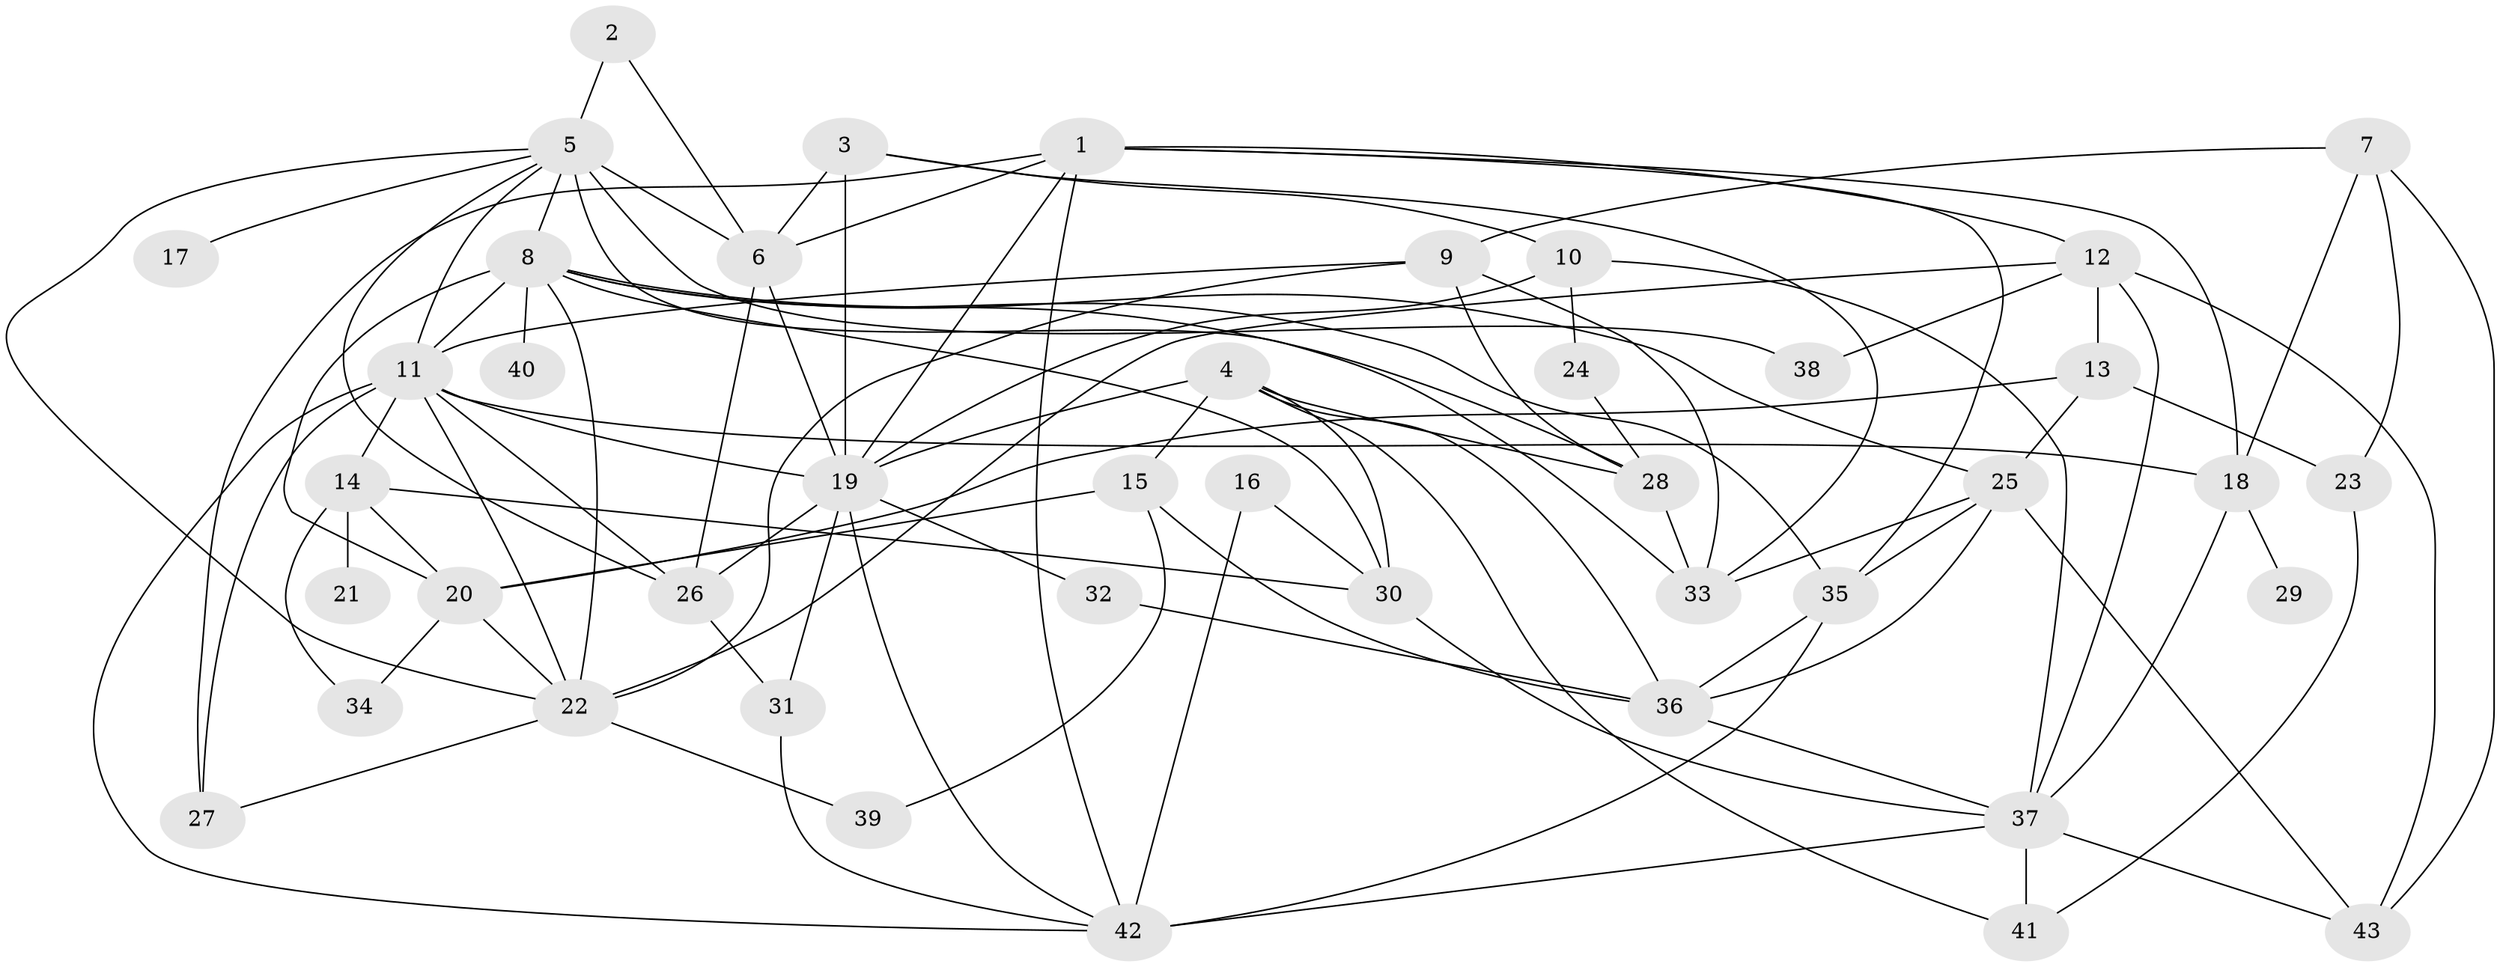 // original degree distribution, {9: 0.0070921985815602835, 5: 0.09219858156028368, 7: 0.014184397163120567, 4: 0.10638297872340426, 6: 0.05673758865248227, 3: 0.2553191489361702, 2: 0.2978723404255319, 1: 0.1702127659574468}
// Generated by graph-tools (version 1.1) at 2025/36/03/04/25 23:36:02]
// undirected, 43 vertices, 99 edges
graph export_dot {
  node [color=gray90,style=filled];
  1;
  2;
  3;
  4;
  5;
  6;
  7;
  8;
  9;
  10;
  11;
  12;
  13;
  14;
  15;
  16;
  17;
  18;
  19;
  20;
  21;
  22;
  23;
  24;
  25;
  26;
  27;
  28;
  29;
  30;
  31;
  32;
  33;
  34;
  35;
  36;
  37;
  38;
  39;
  40;
  41;
  42;
  43;
  1 -- 6 [weight=1.0];
  1 -- 12 [weight=1.0];
  1 -- 18 [weight=1.0];
  1 -- 19 [weight=1.0];
  1 -- 27 [weight=1.0];
  1 -- 35 [weight=1.0];
  1 -- 42 [weight=1.0];
  2 -- 5 [weight=1.0];
  2 -- 6 [weight=1.0];
  3 -- 6 [weight=1.0];
  3 -- 10 [weight=1.0];
  3 -- 19 [weight=2.0];
  3 -- 33 [weight=1.0];
  4 -- 15 [weight=1.0];
  4 -- 19 [weight=2.0];
  4 -- 28 [weight=1.0];
  4 -- 30 [weight=1.0];
  4 -- 36 [weight=1.0];
  4 -- 41 [weight=1.0];
  5 -- 6 [weight=1.0];
  5 -- 8 [weight=1.0];
  5 -- 11 [weight=1.0];
  5 -- 17 [weight=1.0];
  5 -- 22 [weight=1.0];
  5 -- 26 [weight=1.0];
  5 -- 33 [weight=2.0];
  5 -- 38 [weight=1.0];
  6 -- 19 [weight=1.0];
  6 -- 26 [weight=1.0];
  7 -- 9 [weight=2.0];
  7 -- 18 [weight=1.0];
  7 -- 23 [weight=1.0];
  7 -- 43 [weight=1.0];
  8 -- 11 [weight=1.0];
  8 -- 20 [weight=1.0];
  8 -- 22 [weight=1.0];
  8 -- 25 [weight=1.0];
  8 -- 28 [weight=1.0];
  8 -- 30 [weight=1.0];
  8 -- 35 [weight=1.0];
  8 -- 40 [weight=1.0];
  9 -- 11 [weight=1.0];
  9 -- 22 [weight=1.0];
  9 -- 28 [weight=1.0];
  9 -- 33 [weight=1.0];
  10 -- 19 [weight=1.0];
  10 -- 24 [weight=1.0];
  10 -- 37 [weight=1.0];
  11 -- 14 [weight=1.0];
  11 -- 18 [weight=1.0];
  11 -- 19 [weight=1.0];
  11 -- 22 [weight=1.0];
  11 -- 26 [weight=1.0];
  11 -- 27 [weight=1.0];
  11 -- 42 [weight=1.0];
  12 -- 13 [weight=2.0];
  12 -- 22 [weight=1.0];
  12 -- 37 [weight=1.0];
  12 -- 38 [weight=1.0];
  12 -- 43 [weight=1.0];
  13 -- 20 [weight=1.0];
  13 -- 23 [weight=1.0];
  13 -- 25 [weight=1.0];
  14 -- 20 [weight=1.0];
  14 -- 21 [weight=1.0];
  14 -- 30 [weight=1.0];
  14 -- 34 [weight=1.0];
  15 -- 20 [weight=1.0];
  15 -- 36 [weight=1.0];
  15 -- 39 [weight=1.0];
  16 -- 30 [weight=1.0];
  16 -- 42 [weight=1.0];
  18 -- 29 [weight=1.0];
  18 -- 37 [weight=1.0];
  19 -- 26 [weight=2.0];
  19 -- 31 [weight=1.0];
  19 -- 32 [weight=1.0];
  19 -- 42 [weight=1.0];
  20 -- 22 [weight=1.0];
  20 -- 34 [weight=1.0];
  22 -- 27 [weight=1.0];
  22 -- 39 [weight=1.0];
  23 -- 41 [weight=1.0];
  24 -- 28 [weight=1.0];
  25 -- 33 [weight=1.0];
  25 -- 35 [weight=1.0];
  25 -- 36 [weight=1.0];
  25 -- 43 [weight=1.0];
  26 -- 31 [weight=1.0];
  28 -- 33 [weight=1.0];
  30 -- 37 [weight=1.0];
  31 -- 42 [weight=1.0];
  32 -- 36 [weight=1.0];
  35 -- 36 [weight=1.0];
  35 -- 42 [weight=2.0];
  36 -- 37 [weight=1.0];
  37 -- 41 [weight=2.0];
  37 -- 42 [weight=1.0];
  37 -- 43 [weight=1.0];
}
